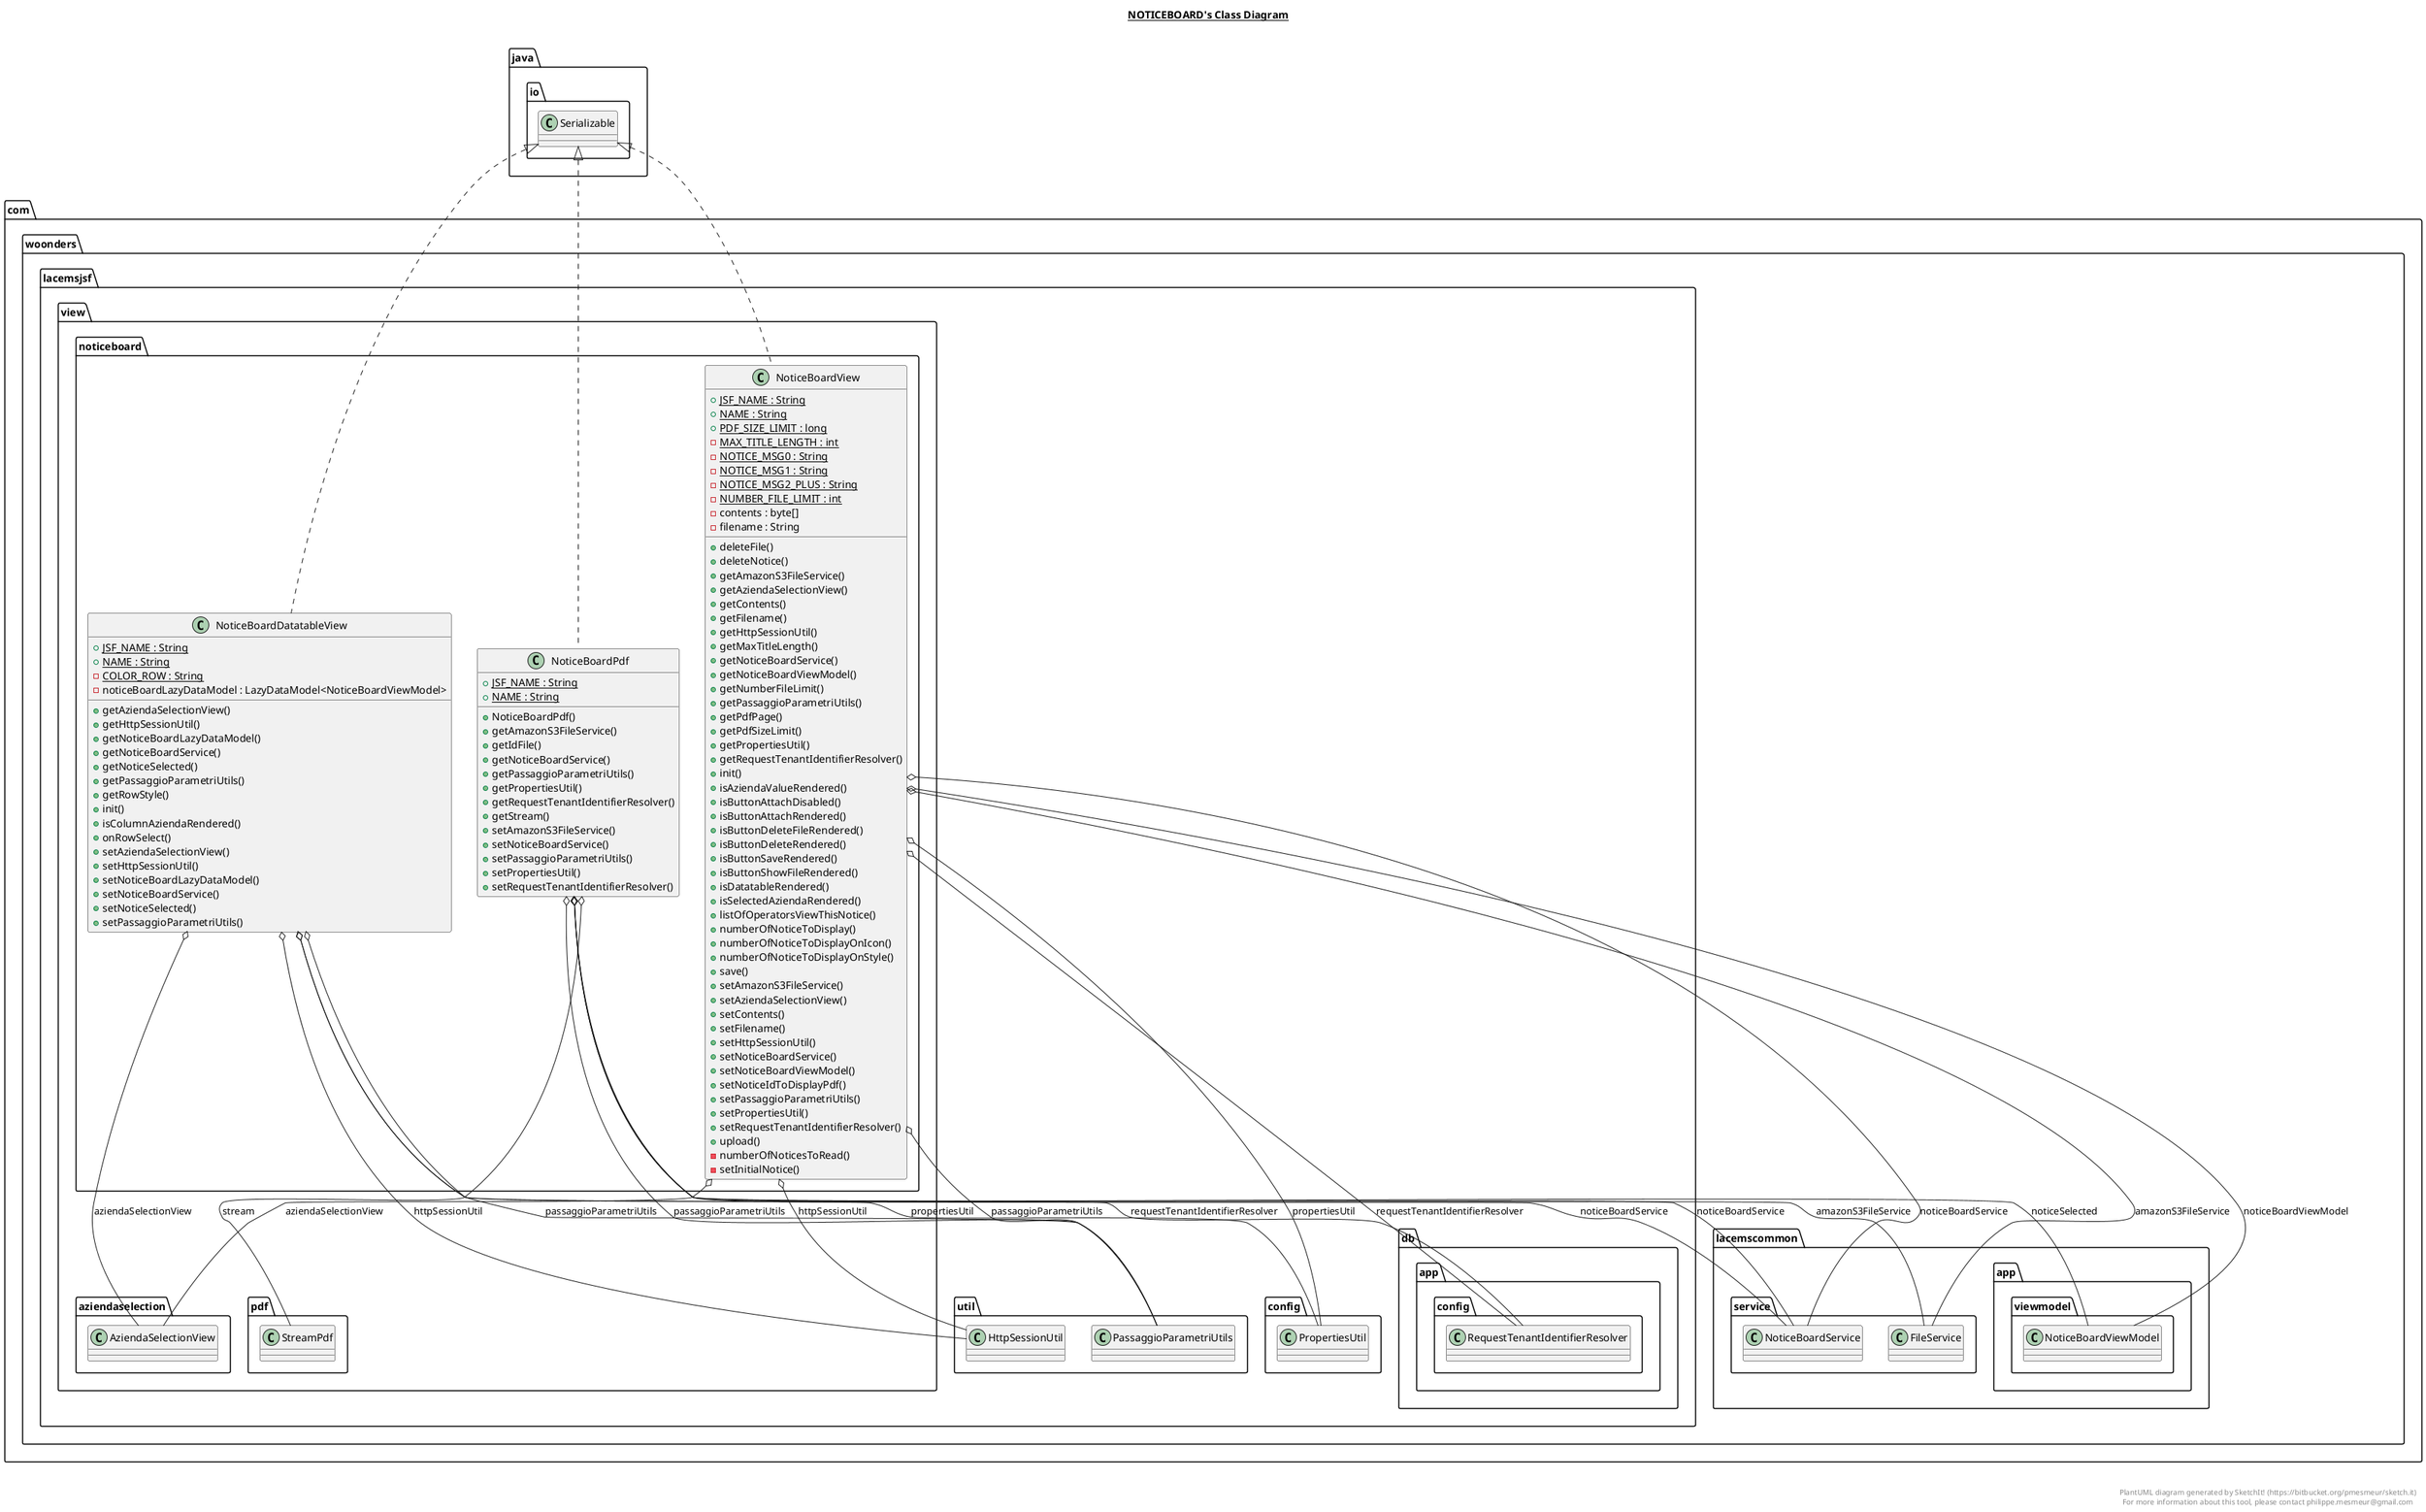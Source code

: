 @startuml

title __NOTICEBOARD's Class Diagram__\n

  namespace com.woonders.lacemsjsf.view.noticeboard {
    class com.woonders.lacemsjsf.view.noticeboard.NoticeBoardDatatableView {
        {static} + JSF_NAME : String
        {static} + NAME : String
        {static} - COLOR_ROW : String
        - noticeBoardLazyDataModel : LazyDataModel<NoticeBoardViewModel>
        + getAziendaSelectionView()
        + getHttpSessionUtil()
        + getNoticeBoardLazyDataModel()
        + getNoticeBoardService()
        + getNoticeSelected()
        + getPassaggioParametriUtils()
        + getRowStyle()
        + init()
        + isColumnAziendaRendered()
        + onRowSelect()
        + setAziendaSelectionView()
        + setHttpSessionUtil()
        + setNoticeBoardLazyDataModel()
        + setNoticeBoardService()
        + setNoticeSelected()
        + setPassaggioParametriUtils()
    }
  }
  

  namespace com.woonders.lacemsjsf.view.noticeboard {
    class com.woonders.lacemsjsf.view.noticeboard.NoticeBoardPdf {
        {static} + JSF_NAME : String
        {static} + NAME : String
        + NoticeBoardPdf()
        + getAmazonS3FileService()
        + getIdFile()
        + getNoticeBoardService()
        + getPassaggioParametriUtils()
        + getPropertiesUtil()
        + getRequestTenantIdentifierResolver()
        + getStream()
        + setAmazonS3FileService()
        + setNoticeBoardService()
        + setPassaggioParametriUtils()
        + setPropertiesUtil()
        + setRequestTenantIdentifierResolver()
    }
  }
  

  namespace com.woonders.lacemsjsf.view.noticeboard {
    class com.woonders.lacemsjsf.view.noticeboard.NoticeBoardView {
        {static} + JSF_NAME : String
        {static} + NAME : String
        {static} + PDF_SIZE_LIMIT : long
        {static} - MAX_TITLE_LENGTH : int
        {static} - NOTICE_MSG0 : String
        {static} - NOTICE_MSG1 : String
        {static} - NOTICE_MSG2_PLUS : String
        {static} - NUMBER_FILE_LIMIT : int
        - contents : byte[]
        - filename : String
        + deleteFile()
        + deleteNotice()
        + getAmazonS3FileService()
        + getAziendaSelectionView()
        + getContents()
        + getFilename()
        + getHttpSessionUtil()
        + getMaxTitleLength()
        + getNoticeBoardService()
        + getNoticeBoardViewModel()
        + getNumberFileLimit()
        + getPassaggioParametriUtils()
        + getPdfPage()
        + getPdfSizeLimit()
        + getPropertiesUtil()
        + getRequestTenantIdentifierResolver()
        + init()
        + isAziendaValueRendered()
        + isButtonAttachDisabled()
        + isButtonAttachRendered()
        + isButtonDeleteFileRendered()
        + isButtonDeleteRendered()
        + isButtonSaveRendered()
        + isButtonShowFileRendered()
        + isDatatableRendered()
        + isSelectedAziendaRendered()
        + listOfOperatorsViewThisNotice()
        + numberOfNoticeToDisplay()
        + numberOfNoticeToDisplayOnIcon()
        + numberOfNoticeToDisplayOnStyle()
        + save()
        + setAmazonS3FileService()
        + setAziendaSelectionView()
        + setContents()
        + setFilename()
        + setHttpSessionUtil()
        + setNoticeBoardService()
        + setNoticeBoardViewModel()
        + setNoticeIdToDisplayPdf()
        + setPassaggioParametriUtils()
        + setPropertiesUtil()
        + setRequestTenantIdentifierResolver()
        + upload()
        - numberOfNoticesToRead()
        - setInitialNotice()
    }
  }
  

  com.woonders.lacemsjsf.view.noticeboard.NoticeBoardDatatableView .up.|> java.io.Serializable
  com.woonders.lacemsjsf.view.noticeboard.NoticeBoardDatatableView o-- com.woonders.lacemsjsf.view.aziendaselection.AziendaSelectionView : aziendaSelectionView
  com.woonders.lacemsjsf.view.noticeboard.NoticeBoardDatatableView o-- com.woonders.lacemsjsf.util.HttpSessionUtil : httpSessionUtil
  com.woonders.lacemsjsf.view.noticeboard.NoticeBoardDatatableView o-- com.woonders.lacemscommon.service.NoticeBoardService : noticeBoardService
  com.woonders.lacemsjsf.view.noticeboard.NoticeBoardDatatableView o-- com.woonders.lacemscommon.app.viewmodel.NoticeBoardViewModel : noticeSelected
  com.woonders.lacemsjsf.view.noticeboard.NoticeBoardDatatableView o-- com.woonders.lacemsjsf.util.PassaggioParametriUtils : passaggioParametriUtils
  com.woonders.lacemsjsf.view.noticeboard.NoticeBoardPdf .up.|> java.io.Serializable
  com.woonders.lacemsjsf.view.noticeboard.NoticeBoardPdf o-- com.woonders.lacemscommon.service.FileService : amazonS3FileService
  com.woonders.lacemsjsf.view.noticeboard.NoticeBoardPdf o-- com.woonders.lacemscommon.service.NoticeBoardService : noticeBoardService
  com.woonders.lacemsjsf.view.noticeboard.NoticeBoardPdf o-- com.woonders.lacemsjsf.util.PassaggioParametriUtils : passaggioParametriUtils
  com.woonders.lacemsjsf.view.noticeboard.NoticeBoardPdf o-- com.woonders.lacemsjsf.config.PropertiesUtil : propertiesUtil
  com.woonders.lacemsjsf.view.noticeboard.NoticeBoardPdf o-- com.woonders.lacemsjsf.db.app.config.RequestTenantIdentifierResolver : requestTenantIdentifierResolver
  com.woonders.lacemsjsf.view.noticeboard.NoticeBoardPdf o-- com.woonders.lacemsjsf.view.pdf.StreamPdf : stream
  com.woonders.lacemsjsf.view.noticeboard.NoticeBoardView .up.|> java.io.Serializable
  com.woonders.lacemsjsf.view.noticeboard.NoticeBoardView o-- com.woonders.lacemscommon.service.FileService : amazonS3FileService
  com.woonders.lacemsjsf.view.noticeboard.NoticeBoardView o-- com.woonders.lacemsjsf.view.aziendaselection.AziendaSelectionView : aziendaSelectionView
  com.woonders.lacemsjsf.view.noticeboard.NoticeBoardView o-- com.woonders.lacemsjsf.util.HttpSessionUtil : httpSessionUtil
  com.woonders.lacemsjsf.view.noticeboard.NoticeBoardView o-- com.woonders.lacemscommon.service.NoticeBoardService : noticeBoardService
  com.woonders.lacemsjsf.view.noticeboard.NoticeBoardView o-- com.woonders.lacemscommon.app.viewmodel.NoticeBoardViewModel : noticeBoardViewModel
  com.woonders.lacemsjsf.view.noticeboard.NoticeBoardView o-- com.woonders.lacemsjsf.util.PassaggioParametriUtils : passaggioParametriUtils
  com.woonders.lacemsjsf.view.noticeboard.NoticeBoardView o-- com.woonders.lacemsjsf.config.PropertiesUtil : propertiesUtil
  com.woonders.lacemsjsf.view.noticeboard.NoticeBoardView o-- com.woonders.lacemsjsf.db.app.config.RequestTenantIdentifierResolver : requestTenantIdentifierResolver


right footer


PlantUML diagram generated by SketchIt! (https://bitbucket.org/pmesmeur/sketch.it)
For more information about this tool, please contact philippe.mesmeur@gmail.com
endfooter

@enduml

